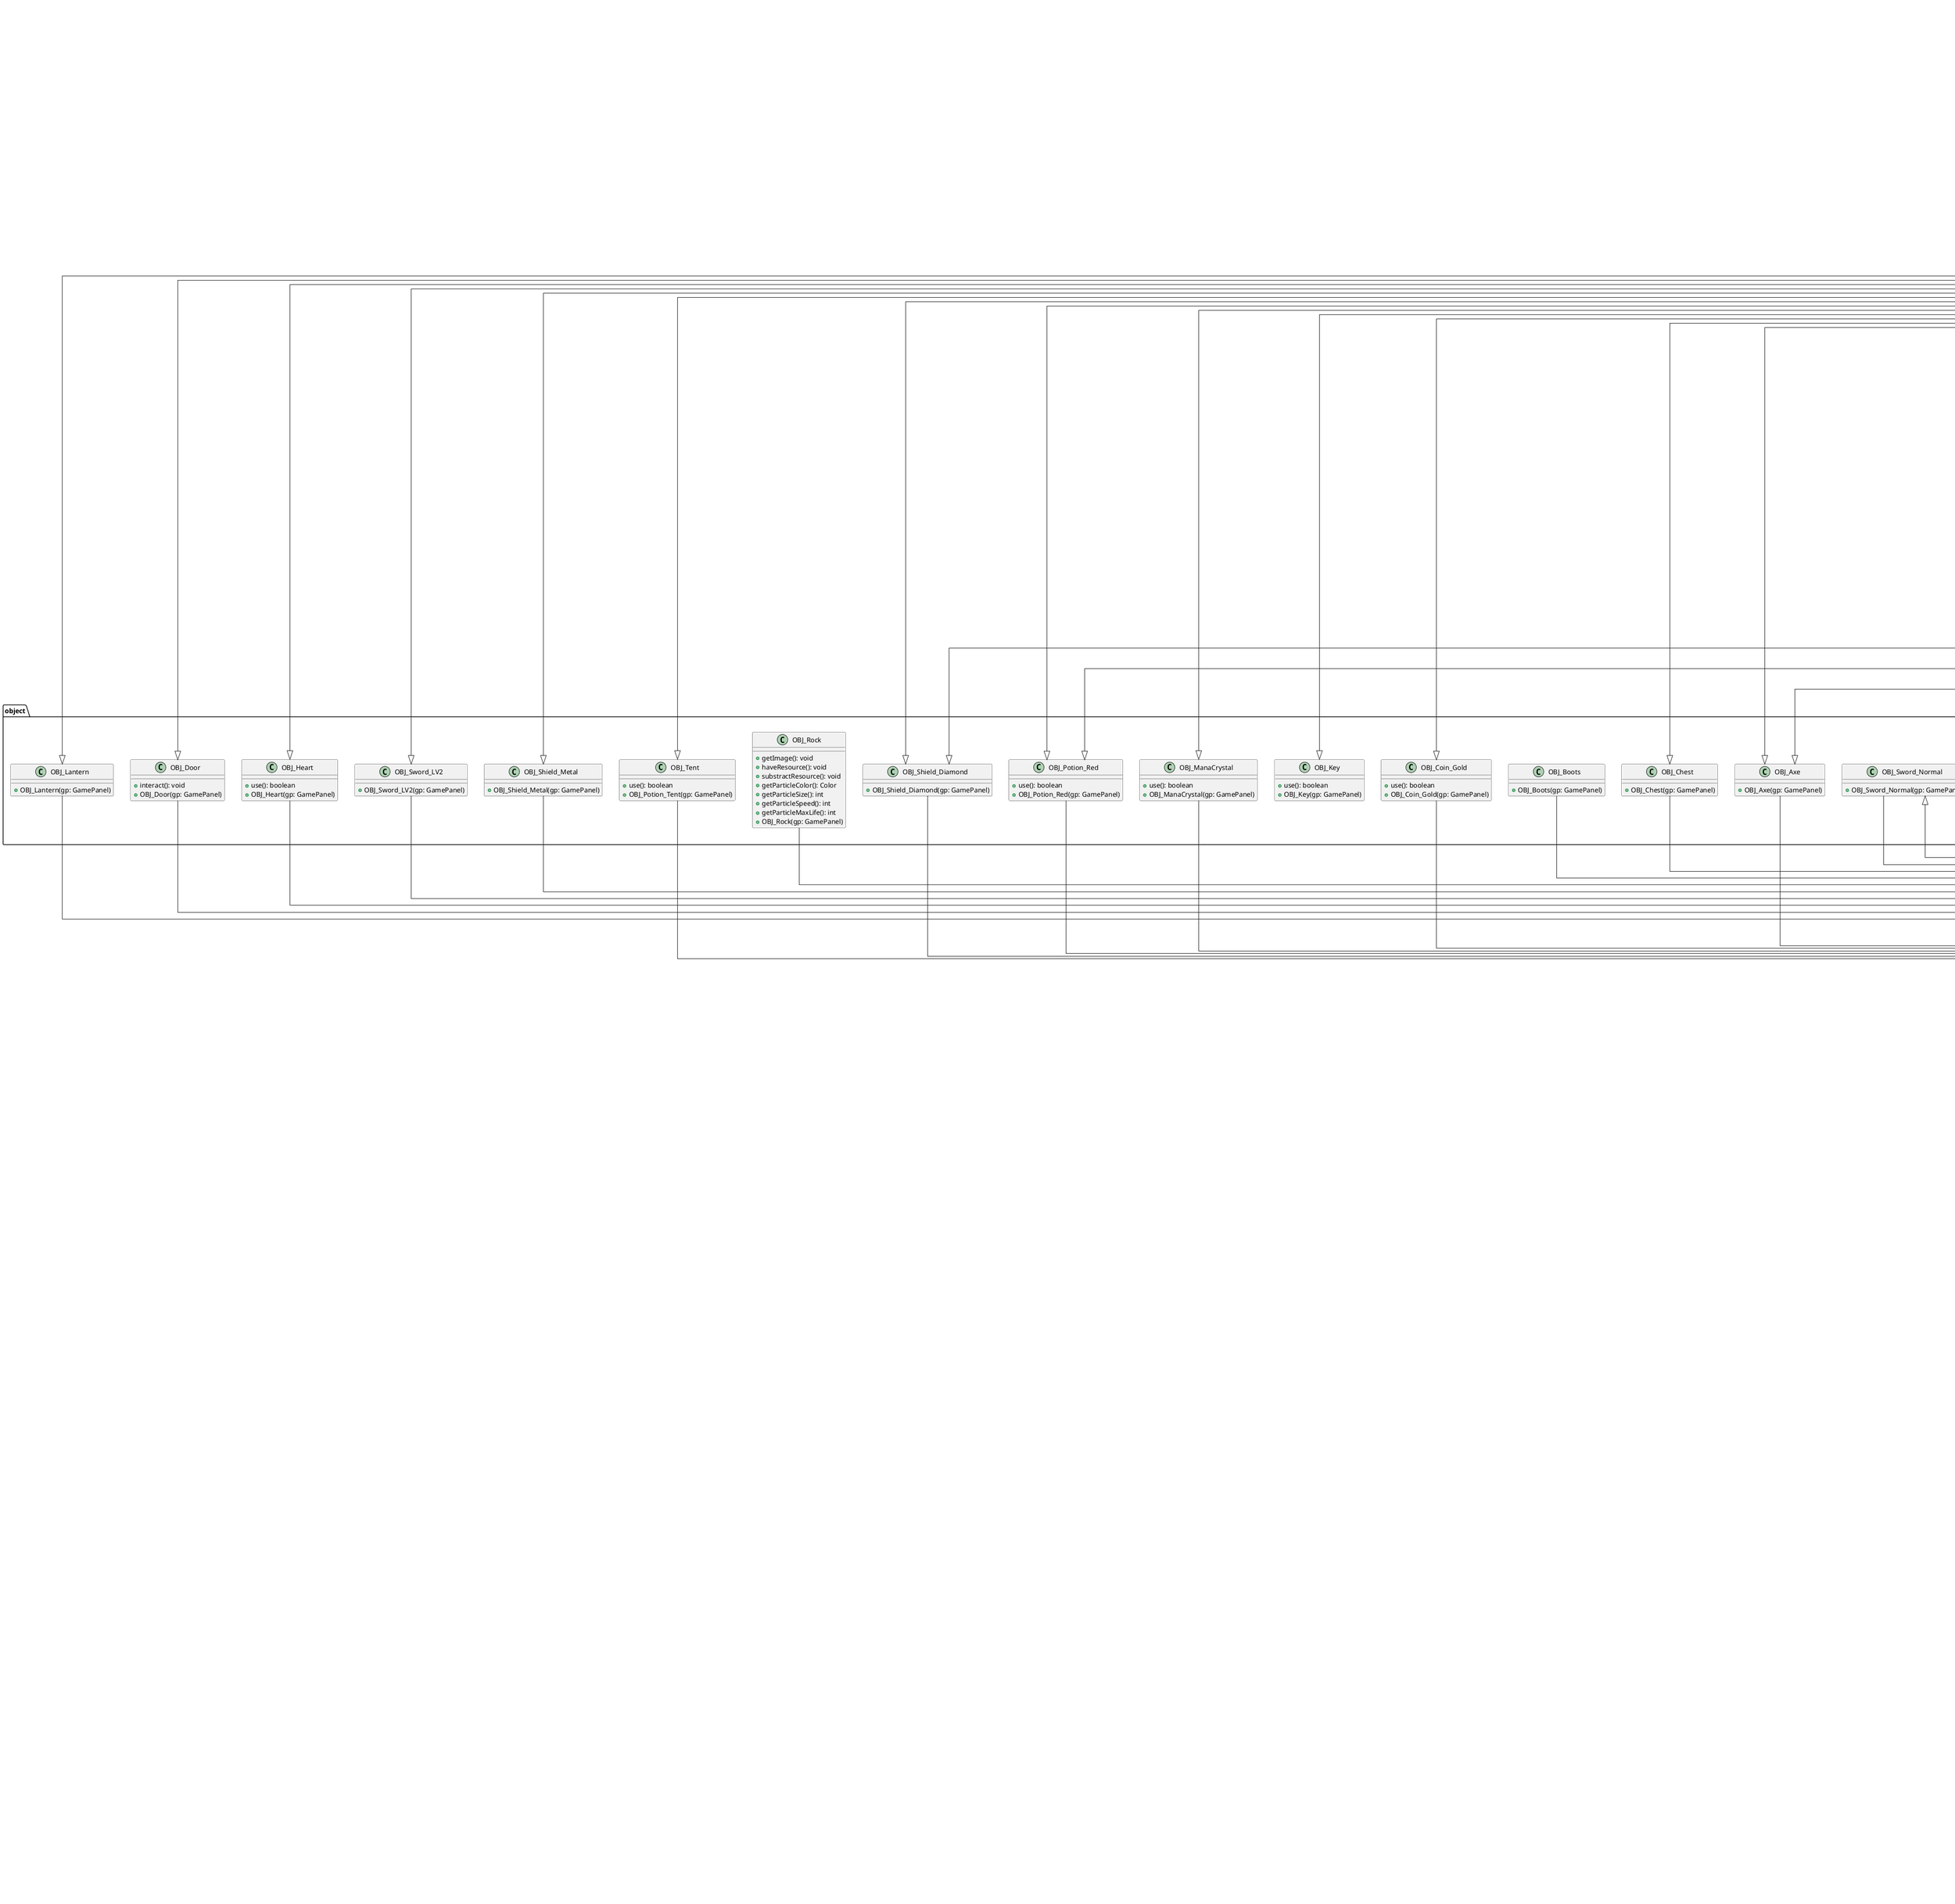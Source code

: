 @startuml uml_full

package ai {
    class Node {
    - Node parent
    - int col
    - int row
    - int gCost
    - int hCost
    - int fCost
    - boolean solid
    - boolean open
    - boolean checked

    + Node(int, int)
  }

  class PathFinder {
    - Node[][] node
    - ArrayList<Node> openList
    - ArrayList<Node> pathList
    - Node startNode
    - Node goalNode
    - Node currentNode
    - boolean goalReached
    - int step
    + PathFinder(GamePanel)
    + instantiateNodes()
    + resetNodes()
    + setNodes(int, int, int, int, Entity)
    + getCost(Node)
    + search(): boolean
    + openNode(Node)
    + trackThePath()
  }
}

package entity {
    class Entity {
        - BufferedImage up1, up2, down1, down2, left1, left2, right1, right2
        - BufferedImage attackUp1, attackUp2, attackDown1, attackDown2, attackLeft1, attackLeft2, attackRight1, attackRight2
        - BufferedImage image, image2, image3
        - boolean collision
        - Rectangle solidArea
        - Rectangle attackArea
        - int solidAreaDefaultX
        - int solidAreaDefaultY
        - String[] dialogues
        - int worldX
        - int worldY
        - String direction
        - int spriteNum
        - int dialogueIndex
        - boolean collisionOn
        - boolean invincible
        - boolean attacking
        - boolean alive
        - boolean dying
        - boolean hpBarOn
        - boolean onPath
        - boolean knowBack
        - int spriteCounter
        - int actionLockCounter
        - int invincibleCounter
        - int shotAvailableCounter
        - int dyingCounter
        - int hpBarcounter
        - int knockBackCounter
        - String name
        - int defaultSpeed
        - int speed
        - int maxLife
        - int life
        - int maxMana
        - int mana
        - int ammo
        - int level
        - int strength
        - int dexterity
        - int attack
        - int defense
        - int exp
        - int nextLevelExp
        - int coin
        - Entity currentWeapon
        - Entity currentShield
        - Entity currentLight
        - Projectile projectile
        - ArrayList<Entity> inventory
        - final int maxInventorySize
        - int value
        - int attackValue
        - int defenseValue
        - String description
        - int useCost
        - int price
        - int knockBackPower
        - boolean stackable
        - int amount
        - int lightRadius
        - int type
        - final int type_player
        - final int type_npc
        - final int type_monster
        - final int type_sword
        - final int type_axe
        - final int type_shield
        - final int type_consumable
        - final int type_pickupOnly
        - final int type_obstacle
        - final int type_light

        + Entity(GamePanel)
        + getLeftX()
        + getRightX()
        + getTopY()
        + getBottomY()
        + getCol()
        + getRow()
        + setAction()
        + damageReaction()
        + speak()
        + checkDrop()
        + dropItem(Entity)
        + getParticleColor()
        + getParticleSize()
        + getParticleSpeed()
        + getParticleMaxLife()
        + generateParticle(Entity, Entity)
        + interact()
        + use(Entity)
        + checkCollision()
        + update()
        + damagePlayer(int)
        + draw(Graphics2D)
        + dyingAnimation(Graphics2D)
        + changeAlpha(Graphics2D, float)
        + setup(String, int, int)
        + searchPath(int, int)
        + getDetected(Entity, Entity[][], String)
    }

    class NPC_Merchant {
        - String[] dialogues
        - ArrayList<Entity> inventory

        + NPC_Merchant(GamePanel)
        + getImage()
        + setDialogue()
        + setItems()
        + speak()
    }

    class NPC_Santa {
        - int actionLockCounter
        - boolean onPath

        + NPC_Santa(GamePanel)
        + getImage()
        + setDialogue()
        + setAction()
        + speak()
    }

    class Particle {
        - Entity generator
        - Color color
        - int size
        - int xd
        - int yd

        + Particle(GamePanel, Entity, Color, int, int, int, int, int)
        + update()
        + draw(Graphics2D)
    }

    class Player {
        - KeyHandler keyH
        - int screenX
        - int screenY
        - String hasKey
        - int standCounter
        - boolean attackCanceled
        - boolean lightUpdated

        + Player(GamePanel, KeyHandler)
        + setDefaultValues()
        + setItems()
        + getAttack(): int
        + getDefense(): int
        + getPlayerImage()
        + getSleepingImage(BufferedImage)
        + getPlayerAttackImage()
        + update()
        + attacking()
        + pickupObject(int)
        + interactNPC(int)
        + contactMonster(int)
        + damageMonster(int, int, int)
        + damageProjectile(int)
        + checkLevelUp()
        + knockBack(Entity, int)
        + damageInteractiveTile(int)
        + selectItem()
        + searchItemInInventory(String): int
        + canObtainItem(Entity): boolean
        + draw(Graphics2D)
        + setDefaultPositions()
        + restoreLifeAndMana()
   }

    class Projectile {
        - Entity user
        + Projectile(GamePanel)
        + set(int, int, String, boolean, Entity)
        + update()
        + haveResource(Entity): boolean
        + substractResource(Entity)
    }
}


package environment {
    class EnvironmentManager {
        - Lighting lighting
        + EnvironmentManager(GamePanel)
        + setup()
        + update()
        + draw(Graphics2D)
    }

    class Lighting {
        - BufferedImage darknessFilter
        - int dayCounter
        - float filterAlpha
        - final int day
        - final int dusk
        - final int night
        - final int dawn
        - int dayState
        + Lighting(GamePanel)
        + setLightSources()
        + update()
        + draw(Graphics2D)
    }
}

EnvironmentManager -- Lighting : Aggregates
Lighting -- GamePanel : Aggregates

package main {
    class AssetSetter {
        - gp: GamePanel

        + AssetSetter(gp: GamePanel)
        + setObject(): void
        + setNPC(): void
        + setMonster(): void
        + setInteractiveTile(): void
    }

    class CollisionChecker {
        + CollisionChecker(gp: GamePanel)
        + checkTile(entity: Entity): void
        + checkObject(entity: Entity, player: boolean): int
        + checkEntity(entity: Entity, target: Entity[][]): int
        + checkPlayer(entity: Entity): boolean
    }

    class Config {
        - gp: GamePanel

        + Config(gp: GamePanel)
        + saveConfig(): void
        + loadConfig(): void
    }

    class EventHandler {
        - eventRect: EventRect[][][]
        - previousEventX: int
        - previousEventY: int
        - canTouchEvent: boolean
        - tempMap: int
        - tempCol: int
        - tempRow: int

        + EventHandler(gp: GamePanel)
        + checkEvent(): void
        + hit(map: int, col: int, row: int, reqDirection: String): boolean
        + teleport(map: int, col: int, row: int): void
        + speak(entity: Entity): void
        + damagePit(gameState: int): void
        + healingPool(gameState: int): void
    }

    class EventRect {
        - eventRectDefaultX: int
        - eventRectDefaultY: int
        - eventDone: boolean

        + EventRect()
    }

    class GamePanel {
        - originalTileSize: int
        - scale: int
        - tileSize: int
        - maxScreenCol: int
        - maxScreenRow: int
        - screenWidth: int
        - screenHeight: int
        - maxWorldCol: int
        - maxWorldRow: int
        - maxMap: int
        - currentMap: int
        - screenWidth2: int
        - screenHeight2: int
        - tempScreen: BufferedImage
        - g2: Graphics2D
        - fullScreenOn: boolean
        - FPS: int
        - tileM: TileManager
        - keyH: KeyHandler
        - music: Sound
        - se: Sound
        - cChecker: CollisionChecker
        - aSetter: AssetSetter
        - ui: UI
        - eHandler: EventHandler
        - config: Config
        - pFinder: PathFinder
        - eManager: EnvironmentManager
        - gameThread: Thread
        - player: Player
        - obj: Entity[][]
        - npc: Entity[][]
        - monster: Entity[][]
        - iTile: InteractiveTile[][]
        - projectile: Entity[][]
        - entityList: ArrayList<Entity>
        - particleList: ArrayList<Entity>
        - gameState: int
        - titleState: final int
        - playState: final int
        - pauseState: final int
        - dialogueState: final int
        - characterState: final int
        - optionsState: final int
        - gameOverState: final int
        - transitionState: final int
        - tradeState: final int
        - sleepState: final int
        
        + GamePanel()
        + setupGame(): void
        + retry(): void
        + restart(): void
        + setFullScreen(): void
        + startGameThread(): void
        + run(): void
        + update(): void
        + drawToTempScreen(): void
        + drawToScreen(): void
        + playMusic(i: int): void
        + stopMusic(): void
        + playSE(i: int): void
    }

    class KeyHandler {
        - upPressed: boolean
        - downPressed: boolean
        - leftPressed: boolean
        - rightPressed: boolean
        - enterPressed: boolean
        - FPressed: boolean
        - shotKeyPressed: boolean
        - leftMouse: boolean
        - showDebugText: boolean

        + KeyHandler(gp: GamePanel)
        + mousePressed(e: MouseEvent): void
        + mouseClicked(e: MouseEvent): void
        + mouseReleased(e: MouseEvent): void
        + mouseEntered(e: MouseEvent): void
        + mouseExited(e: MouseEvent): void
        + keyTyped(e: KeyEvent): void
        + keyPressed(e: KeyEvent): void
        + keyReleased(e: KeyEvent): void
        + playerInventory(code: int): void
        + npcInventory(code: int): void
        - titleState(code: int): void
        - playState(code: int): void
        - pauseState(code: int): void
        - dialogueState(code: int): void
        - characterState(code: int): void
        - optionsState(code: int): void
        - tradeState(code: int): void
        - gameOverState(code: int): void
    }

    class Sound {
        - clip: Clip
        - soundFile: File[]
        - fc: FloatControl
        - volumeScale: int
        - volume: float
        + Sound()
        + setFile(i: int): void
        + play(): void
        + loop(): void
        + stop(): void
        + checkVolume(): void
    }

    class UI {
        + UI(GamePanel)
        + options_fullScreenNotification(int, int): void
        + drawTitleScreen()
        + draw(Graphics2D)
        + drawDialogueScreen()
        + getXforAlignToRightText(String, int)
        + drawOptionsScreen()
        + drawMessage()
        + drawPauseScreen()
        + drawCharacterScreen()
        + options_top(int, int)
        + drawGameOverScreen()
        + drawPlayerLife()
        + drawTradeScreen()
        + drawMonsterLife()
        + options_endGameConfirmation(int, int)
        + trade_select()
        + addMessage(String)
        + trade_buy()
        + trade_sell()
        + getItemIndexOnSlot(int, int)
        + getXforCenteredObject(String)
        + drawInventory(Entity, boolean)
        + options_control(int, int)
        + drawSubWindow(int, int, int, int)
    }

    class UtilityTool {
        + scaleImage(original: BufferedImage, width: int, height: int): BufferedImage
    }
}

package monster {
    class MON_PolarBear {
        - onPath: boolean
        - speed: int
        - defaultSpeed: int
        - projectile: OBJ_Rock
        - solidArea: Rectangle
        - actionLockCounter: int
        - shotAvailableCounter: int

        + MON_PolarBear(gp: GamePanel)
        + getImage(): void
        + update(): void
        + setAction(): void
        + damageReaction(): void
        + checkDrop(): void
    }
}

package object {
    class SuperObject {
        + image: BufferedImage
        + name: String
        + collision: boolean
        + worldX: int
        + worldY: int
        + solidArea: Rectangle
        + solidAreaDefaultX: int
        + solidAreaDefaultY: int
        + uTool: UtilityTool
        + draw(g2: Graphics2D, gp: GamePanel): void
    }

    class OBJ_Axe {
        + OBJ_Axe(gp: GamePanel)
    }
 
    class OBJ_Boots {
        + OBJ_Boots(gp: GamePanel)
    }

    class OBJ_Chest {
        + OBJ_Chest(gp: GamePanel)
    }

     class OBJ_Coin_Gold {
        + use(): boolean
        + OBJ_Coin_Gold(gp: GamePanel)
    }

    class OBJ_Door {
        + interact(): void
        + OBJ_Door(gp: GamePanel)
    }

    class OBJ_Heart {
        + use(): boolean
        + OBJ_Heart(gp: GamePanel)
    }

    class OBJ_Key {
        + use(): boolean 
        + OBJ_Key(gp: GamePanel)     
    }

    class OBJ_Lantern {
        + OBJ_Lantern(gp: GamePanel)
    }

    class OBJ_ManaCrystal {
        + use(): boolean 
        + OBJ_ManaCrystal(gp: GamePanel)    
    }

    class OBJ_Potion_Red {
        + use(): boolean
        + OBJ_Potion_Red(gp: GamePanel)
    }

    class OBJ_Rock {
        + getImage(): void
        + haveResource(): void
        + substractResource(): void
        + getParticleColor(): Color
        + getParticleSize(): int
        + getParticleSpeed(): int
        + getParticleMaxLife(): int
        + OBJ_Rock(gp: GamePanel)
    }

    class OBJ_Shield_Diamond {
        + OBJ_Shield_Diamond(gp: GamePanel)
    }

    class OBJ_Shield_Metal {
        + OBJ_Shield_Metal(gp: GamePanel)
    }

    class OBJ_Shield_Wood {
        + OBJ_Shield_Wood(gp: GamePanel)
    }

    class OBJ_Splash_Potion {
        + getImage(): void
        + haveResource(): void
        + substractResource(): void
        + getParticleColor(): Color
        + getParticleSize(): int
        + getParticleSpeed(): int
        + getParticleMaxLife(): int
        + OBJ_Splash_Potion(gp: GamePanel)
    }

    class OBJ_Sword_LV2 {
        + OBJ_Sword_LV2(gp: GamePanel)
    }

    class OBJ_Sword_Normal {
        + OBJ_Sword_Normal(gp: GamePanel)
    }

    class OBJ_Tent {
        + use(): boolean
        + OBJ_Potion_Tent(gp: GamePanel)
    }    
}

package tile {
  class Tile {
      + image: BufferedImage
      + collision: boolean
      + setImage(scaledImage: BufferedImage): void
  }

  class TileManager {
      - tile: Tile[]
      - mapTileNum: int[][][]
      - drawPath: boolean
      
      + TileManager(gp: GamePanel)
      + getTileImage(): void
      + setup(index: int, imagePath: String, collision: boolean): void
      + loadMap(filePath: String, map: int): void
      + draw(g2: Graphics2D): void
  }
}

package tile_interactive {
    class InteractiveTile {
        - destructible: boolean
        # invincible: boolean
        # invincibleCounter: int
        # down1: BufferedImage
        
        + InteractiveTile(gp: GamePanel, col: int, row: int)
        + isCorrectItem(entity: Entity): boolean
        + playSE(): void
        + getDestroyedForm(): InteractiveTile
        + update(): void
        + draw(g2: Graphics2D): void
    }

    class IT_DryTree {        
        + IT_DryTree(gp: GamePanel, col: int, row: int)
        + isCorrectItem(entity: Entity): boolean
        + playSE(): void
        + getDestroyedForm(): InteractiveTile
        + getParticleColor(): Color
        + getParticleSize(): int
        + getParticleSpeed(): int
        + getParticleMaxLife(): int
    }

    class IT_Trunk {
        + IT_Trunk(gp: GamePanel, col: int, row: int)
    }
}

PathFinder --|> Node : Aggregates
PathFinder --|> GamePanel : Aggregates

NPC_Merchant --> Entity
NPC_Merchant --> GamePanel
NPC_Merchant --|> OBJ_Potion_Red  
NPC_Merchant --|> OBJ_Shield_Diamond  
NPC_Merchant --|> OBJ_Sword_Normal  
NPC_Merchant --|> OBJ_Axe  

NPC_Santa --> Entity
NPC_Santa --> GamePanel

Particle --> Entity
Particle --> GamePanel

Player --> Entity
Player --> GamePanel

Projectile --|> Entity  
Projectile --> GamePanel  

EnvironmentManager --|> Lighting : Aggregates
Lighting --|> GamePanel : Aggregates

GamePanel --|> AssetSetter  
GamePanel --|> CollisionChecker  
GamePanel --|> EventHandler  
GamePanel --|> Config  

AssetSetter --|> GamePanel  
AssetSetter --|> OBJ_Door  
AssetSetter --|> OBJ_Key  
AssetSetter --|> OBJ_Shield_Metal  
AssetSetter --|> OBJ_Shield_Diamond  
AssetSetter --|> OBJ_Axe  
AssetSetter --|> OBJ_Potion_Red  
AssetSetter --|> OBJ_Coin_Gold  
AssetSetter --|> OBJ_Heart  
AssetSetter --|> OBJ_ManaCrystal  
AssetSetter --|> OBJ_Chest  
AssetSetter --|> OBJ_Lantern  
AssetSetter --|> OBJ_Tent  
AssetSetter --|> OBJ_Sword_LV2  
AssetSetter --|> IT_DryTree  
AssetSetter --|> MON_PolarBear  
AssetSetter --|> Entity  
AssetSetter --|> NPC_Santa  
AssetSetter --|> NPC_Merchant  

Entity --|> CollisionChecker  

Config --|> BufferedReader  
Config --|> BufferedWriter  
Config --|> FileReader  
Config --|> FileWriter  
Config --|> Path  

EventHandler --|> Entity  

KeyHandler *-down-> KeyEvent  
KeyHandler *-down-> MouseEvent  

Sound --|> Object  
Sound --|> Line  

UI --|> GamePanel  
UI --|> Entity  
UI --|> Player  

MON_PolarBear --|> Entity  

OBJ_Axe --|> Entity  
OBJ_Boots --|> Entity  
OBJ_Chest --|> Entity  
OBJ_Coin_Gold --|> Entity  
OBJ_Door --|> Entity  
OBJ_Heart --|> Entity  
OBJ_Lantern --|> Entity  
OBJ_ManaCrystal --|> Entity  
OBJ_Potion_Red --|> Entity  
OBJ_Rock --|> Entity  
OBJ_Shield_Diamond --|> Entity  
OBJ_Shield_Metal --|> Entity  
OBJ_Shield_Wood --|> Entity  
OBJ_Splash_Potion --|> Entity  
OBJ_Sword_LV2 --|> Entity  
OBJ_Sword_Normal --|> Entity  
OBJ_Tent --|> Entity  

IT_DryTree --|> InteractiveTile  
IT_Trunk --|> InteractiveTile  


skinparam arrow {
  FontStyle bold
  LineStyle dashed
}

skinparam backgroundColor transparent
skinparam linetype ortho    
' "skinparam linetype ortho" : Make the lines more cleaner and straight
@enduml

